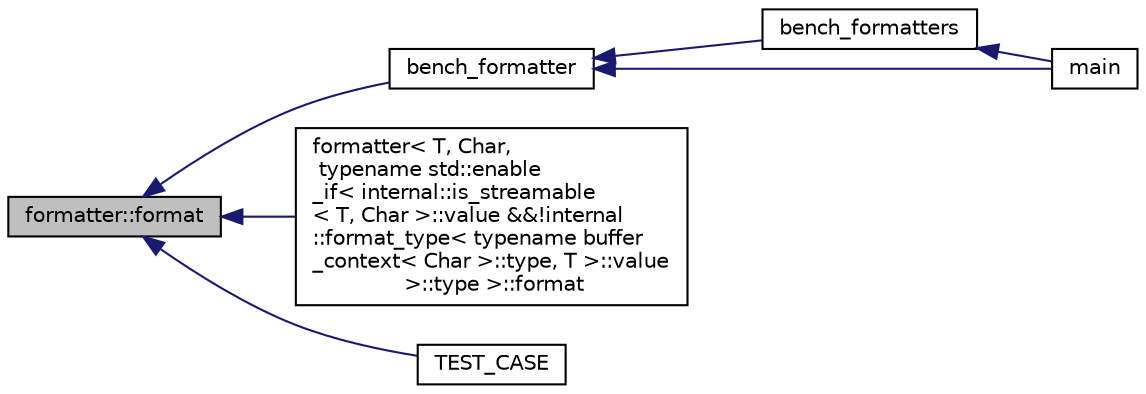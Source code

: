 digraph "formatter::format"
{
  edge [fontname="Helvetica",fontsize="10",labelfontname="Helvetica",labelfontsize="10"];
  node [fontname="Helvetica",fontsize="10",shape=record];
  rankdir="LR";
  Node1 [label="formatter::format",height=0.2,width=0.4,color="black", fillcolor="grey75", style="filled" fontcolor="black"];
  Node1 -> Node2 [dir="back",color="midnightblue",fontsize="10",style="solid",fontname="Helvetica"];
  Node2 [label="bench_formatter",height=0.2,width=0.4,color="black", fillcolor="white", style="filled",URL="$formatter-bench_8cpp.html#a7b55804dc028209b69f64d74e7fa33cc"];
  Node2 -> Node3 [dir="back",color="midnightblue",fontsize="10",style="solid",fontname="Helvetica"];
  Node3 [label="bench_formatters",height=0.2,width=0.4,color="black", fillcolor="white", style="filled",URL="$formatter-bench_8cpp.html#ad86e994e5459b88462bbc4c2fd1e7ede"];
  Node3 -> Node4 [dir="back",color="midnightblue",fontsize="10",style="solid",fontname="Helvetica"];
  Node4 [label="main",height=0.2,width=0.4,color="black", fillcolor="white", style="filled",URL="$formatter-bench_8cpp.html#a0ddf1224851353fc92bfbff6f499fa97"];
  Node2 -> Node4 [dir="back",color="midnightblue",fontsize="10",style="solid",fontname="Helvetica"];
  Node1 -> Node5 [dir="back",color="midnightblue",fontsize="10",style="solid",fontname="Helvetica"];
  Node5 [label="formatter\< T, Char,\l typename std::enable\l_if\< internal::is_streamable\l\< T, Char \>::value &&!internal\l::format_type\< typename buffer\l_context\< Char \>::type, T \>::value\l \>::type \>::format",height=0.2,width=0.4,color="black", fillcolor="white", style="filled",URL="$structformatter_3_01_t_00_01_char_00_01typename_01std_1_1enable__if_3_01internal_1_1is__streamabdfe791f5d6e0a8acd43f884d0761b8af.html#ae9b195822bae194b4006b061c16eaa0a"];
  Node1 -> Node6 [dir="back",color="midnightblue",fontsize="10",style="solid",fontname="Helvetica"];
  Node6 [label="TEST_CASE",height=0.2,width=0.4,color="black", fillcolor="white", style="filled",URL="$test__pattern__formatter_8cpp.html#a7244a286260b932e2b63177cb8ce60d1"];
}
